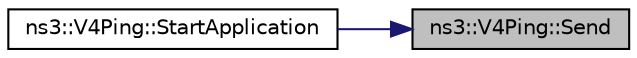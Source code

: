 digraph "ns3::V4Ping::Send"
{
 // LATEX_PDF_SIZE
  edge [fontname="Helvetica",fontsize="10",labelfontname="Helvetica",labelfontsize="10"];
  node [fontname="Helvetica",fontsize="10",shape=record];
  rankdir="RL";
  Node1 [label="ns3::V4Ping::Send",height=0.2,width=0.4,color="black", fillcolor="grey75", style="filled", fontcolor="black",tooltip="Send one Ping (ICMP ECHO) to the destination."];
  Node1 -> Node2 [dir="back",color="midnightblue",fontsize="10",style="solid",fontname="Helvetica"];
  Node2 [label="ns3::V4Ping::StartApplication",height=0.2,width=0.4,color="black", fillcolor="white", style="filled",URL="$classns3_1_1_v4_ping.html#ac5176e135c81f0764bcd560c7fc71390",tooltip="Application specific startup code."];
}
